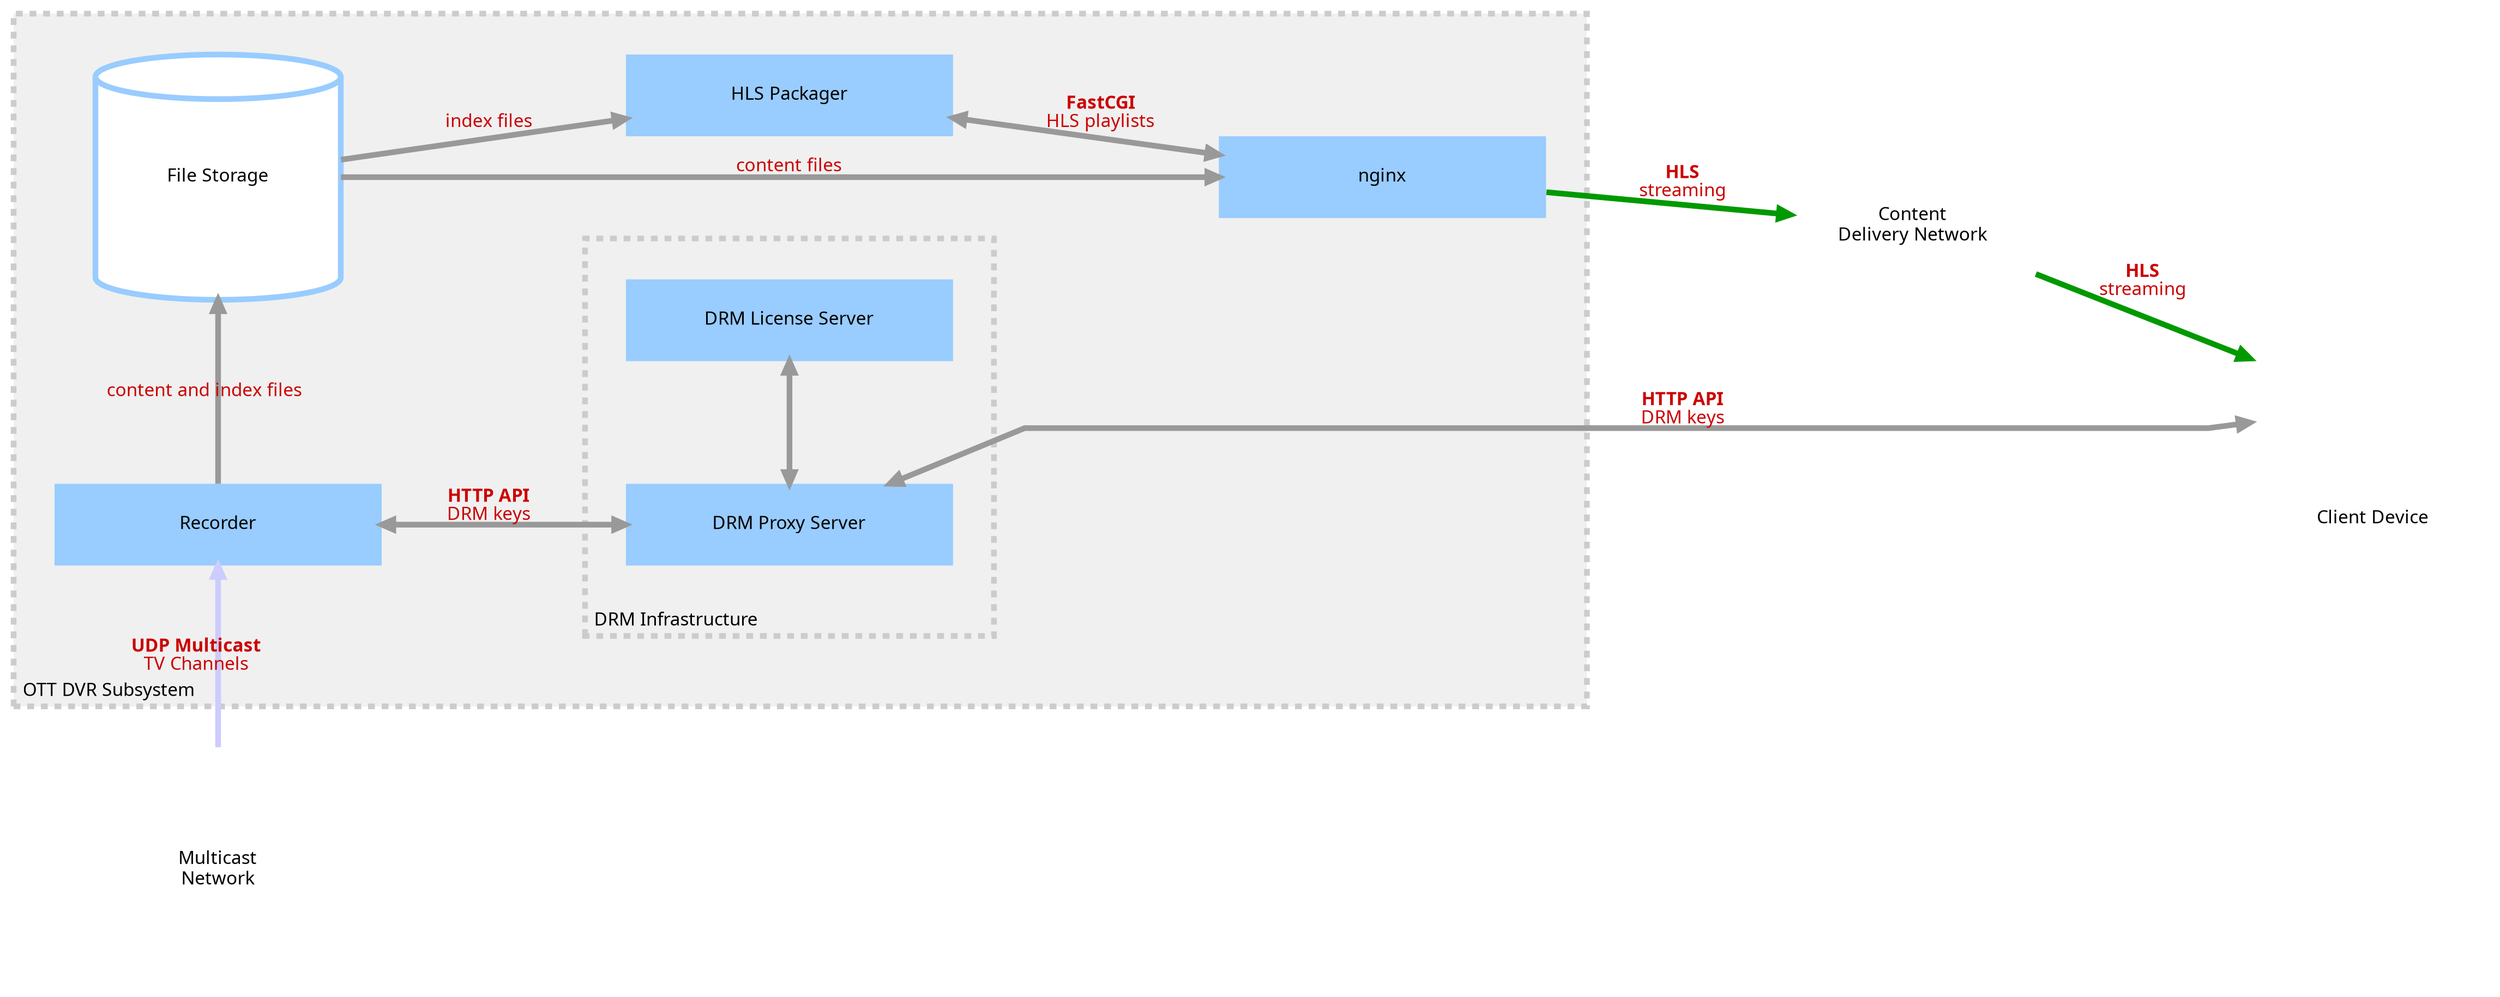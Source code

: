 digraph {
graph [newrank = "true", rankdir = "LR", splines = "polyline", fontname = "PT Sans Caption", fontsize = "16"];
node [fixedsize = "true", fontname = "PT Sans Caption", fontsize = "16"];
edge [dir = "both", penwidth = "5", minlen = "3", fontname = "PT Sans Caption", fontsize = "16", fontcolor = "#cc0000", color = "#999999"];
"mcast_network" [shape = "box", width = "3", height = "3", penwidth = "0", image = "./source/style_2/cloud.png", label = "Multicast\nNetwork"];
"recorder" [shape = "box", width = "4", height = "1", penwidth = "0", style = "filled", fillcolor = "#99ccff", label = "Recorder"];
"file_storage" [shape = "cylinder", width = "3", height = "3", style = "filled", penwidth = "5", color = "#99ccff", fillcolor = "#ffffff", label = "File Storage"];
"license_server" [shape = "box", width = "4", height = "1", penwidth = "0", style = "filled", fillcolor = "#99ccff", label = "DRM License Server"];
"drm_proxy" [shape = "box", width = "4", height = "1", penwidth = "0", style = "filled", fillcolor = "#99ccff", label = "DRM Proxy Server"];
"hls_packager" [shape = "box", width = "4", height = "1", penwidth = "0", style = "filled", fillcolor = "#99ccff", label = "HLS Packager"];
"nginx" [shape = "box", width = "4", height = "1", penwidth = "0", style = "filled", fillcolor = "#99ccff", label = "nginx"];
"cdn" [shape = "box", width = "3", height = "3", penwidth = "0", image = "./source/style_2/cloud.png", label = "Content\nDelivery Network"];
"client" [shape = "box", width = "3", height = "3", penwidth = "0", image = "./source/style_2/client_device.png", labelloc = "b", label = "Client Device"];
subgraph cluster_1 {
labelloc = "b";
labeljust = "l";
shape = "box";
penwidth = "5";
margin = "36";
color = "#cccccc";
fillcolor = "#f0f0f0";
style = "dashed, filled";
label = "OTT DVR Subsystem";
"recorder";
"file_storage";
"hls_packager";
"nginx";
subgraph cluster_1_1 {
labelloc = "b";
labeljust = "l";
shape = "box";
penwidth = "5";
margin = "36";
color = "#cccccc";
fillcolor = "#f0f0f0";
style = "dashed, filled";
label = "DRM Infrastructure";
"license_server";
"drm_proxy";
}
}
"mcast_network" -> "recorder" [color = "#ccccff", arrowtail = "none", label = <<b>UDP Multicast</b><br />TV Channels>];
"recorder" -> "file_storage" [arrowtail = "none", label = "content and index files"];
"file_storage" -> "hls_packager" [arrowtail = "none", label = "index files"];
"hls_packager" -> "nginx" [label = <<b>FastCGI</b><br />HLS playlists>];
"file_storage" -> "nginx" [arrowtail = "none", label = "content files"];
"recorder" -> "drm_proxy" [label = <<b>HTTP API</b><br />DRM keys>];
"drm_proxy" -> "license_server";
"nginx" -> "cdn" [color = "#009900", arrowtail = "none", label = <<b>HLS</b><br />streaming>];
"cdn" -> "client" [color = "#009900", arrowtail = "none", label = <<b>HLS</b><br />streaming>];
"client" -> "drm_proxy" [label = <<b>HTTP API</b><br />DRM keys>];
subgraph {
rank = "same";
"mcast_network";
"recorder";
"file_storage";
}
subgraph {
rank = "same";
"license_server";
"drm_proxy";
"hls_packager";
}
subgraph {
rank = "same";
"nginx";
}
subgraph {
rank = "same";
"cdn";
}
subgraph {
rank = "same";
"client";
}
}
